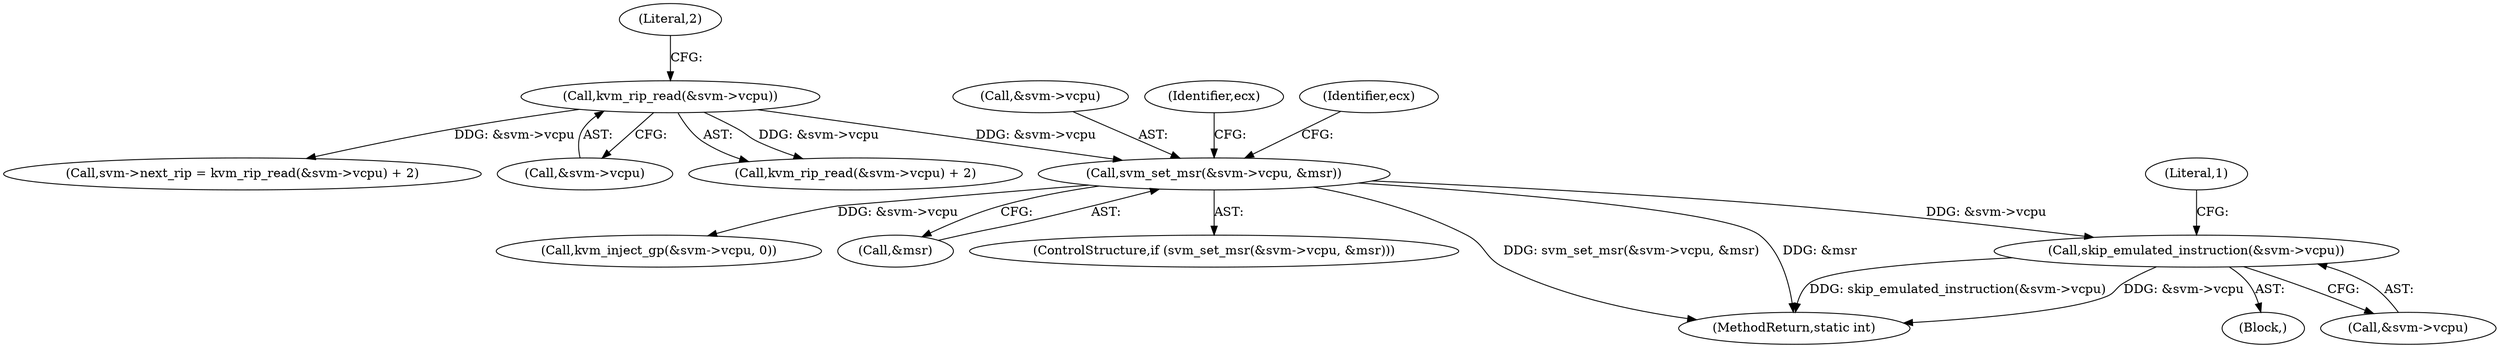 digraph "0_linux_854e8bb1aa06c578c2c9145fa6bfe3680ef63b23@pointer" {
"1000197" [label="(Call,skip_emulated_instruction(&svm->vcpu))"];
"1000175" [label="(Call,svm_set_msr(&svm->vcpu, &msr))"];
"1000168" [label="(Call,kvm_rip_read(&svm->vcpu))"];
"1000197" [label="(Call,skip_emulated_instruction(&svm->vcpu))"];
"1000186" [label="(Call,kvm_inject_gp(&svm->vcpu, 0))"];
"1000176" [label="(Call,&svm->vcpu)"];
"1000168" [label="(Call,kvm_rip_read(&svm->vcpu))"];
"1000167" [label="(Call,kvm_rip_read(&svm->vcpu) + 2)"];
"1000203" [label="(Literal,1)"];
"1000180" [label="(Call,&msr)"];
"1000184" [label="(Identifier,ecx)"];
"1000169" [label="(Call,&svm->vcpu)"];
"1000174" [label="(ControlStructure,if (svm_set_msr(&svm->vcpu, &msr)))"];
"1000175" [label="(Call,svm_set_msr(&svm->vcpu, &msr))"];
"1000198" [label="(Call,&svm->vcpu)"];
"1000163" [label="(Call,svm->next_rip = kvm_rip_read(&svm->vcpu) + 2)"];
"1000204" [label="(MethodReturn,static int)"];
"1000195" [label="(Identifier,ecx)"];
"1000173" [label="(Literal,2)"];
"1000193" [label="(Block,)"];
"1000197" -> "1000193"  [label="AST: "];
"1000197" -> "1000198"  [label="CFG: "];
"1000198" -> "1000197"  [label="AST: "];
"1000203" -> "1000197"  [label="CFG: "];
"1000197" -> "1000204"  [label="DDG: skip_emulated_instruction(&svm->vcpu)"];
"1000197" -> "1000204"  [label="DDG: &svm->vcpu"];
"1000175" -> "1000197"  [label="DDG: &svm->vcpu"];
"1000175" -> "1000174"  [label="AST: "];
"1000175" -> "1000180"  [label="CFG: "];
"1000176" -> "1000175"  [label="AST: "];
"1000180" -> "1000175"  [label="AST: "];
"1000184" -> "1000175"  [label="CFG: "];
"1000195" -> "1000175"  [label="CFG: "];
"1000175" -> "1000204"  [label="DDG: svm_set_msr(&svm->vcpu, &msr)"];
"1000175" -> "1000204"  [label="DDG: &msr"];
"1000168" -> "1000175"  [label="DDG: &svm->vcpu"];
"1000175" -> "1000186"  [label="DDG: &svm->vcpu"];
"1000168" -> "1000167"  [label="AST: "];
"1000168" -> "1000169"  [label="CFG: "];
"1000169" -> "1000168"  [label="AST: "];
"1000173" -> "1000168"  [label="CFG: "];
"1000168" -> "1000163"  [label="DDG: &svm->vcpu"];
"1000168" -> "1000167"  [label="DDG: &svm->vcpu"];
}
